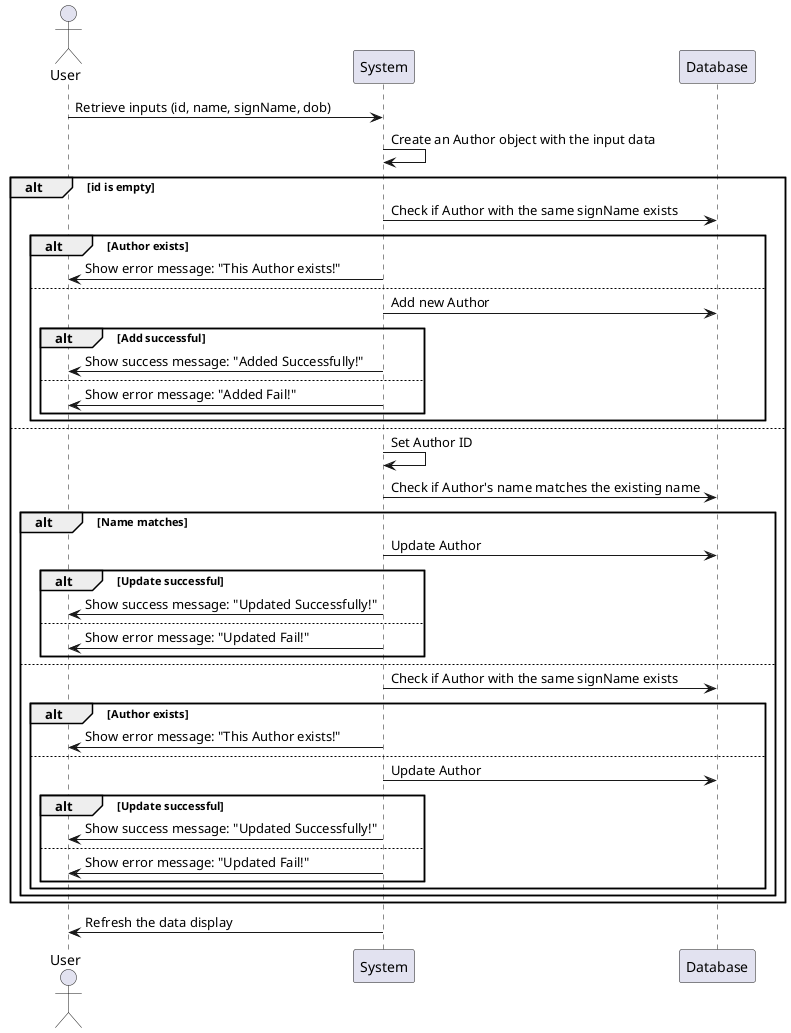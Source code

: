 @startuml
actor User
participant "System" as System
participant "Database" as DB

User -> System: Retrieve inputs (id, name, signName, dob)
System -> System: Create an Author object with the input data

alt id is empty
  System -> DB: Check if Author with the same signName exists
  alt Author exists
    System -> User: Show error message: "This Author exists!"
  else
    System -> DB: Add new Author
    alt Add successful
      System -> User: Show success message: "Added Successfully!"
    else
      System -> User: Show error message: "Added Fail!"
    end
  end
else
  System -> System: Set Author ID
  System -> DB: Check if Author's name matches the existing name
  alt Name matches
    System -> DB: Update Author
    alt Update successful
      System -> User: Show success message: "Updated Successfully!"
    else
      System -> User: Show error message: "Updated Fail!"
    end
  else
    System -> DB: Check if Author with the same signName exists
    alt Author exists
      System -> User: Show error message: "This Author exists!"
    else
      System -> DB: Update Author
      alt Update successful
        System -> User: Show success message: "Updated Successfully!"
      else
        System -> User: Show error message: "Updated Fail!"
      end
    end
  end
end

System -> User: Refresh the data display
@enduml